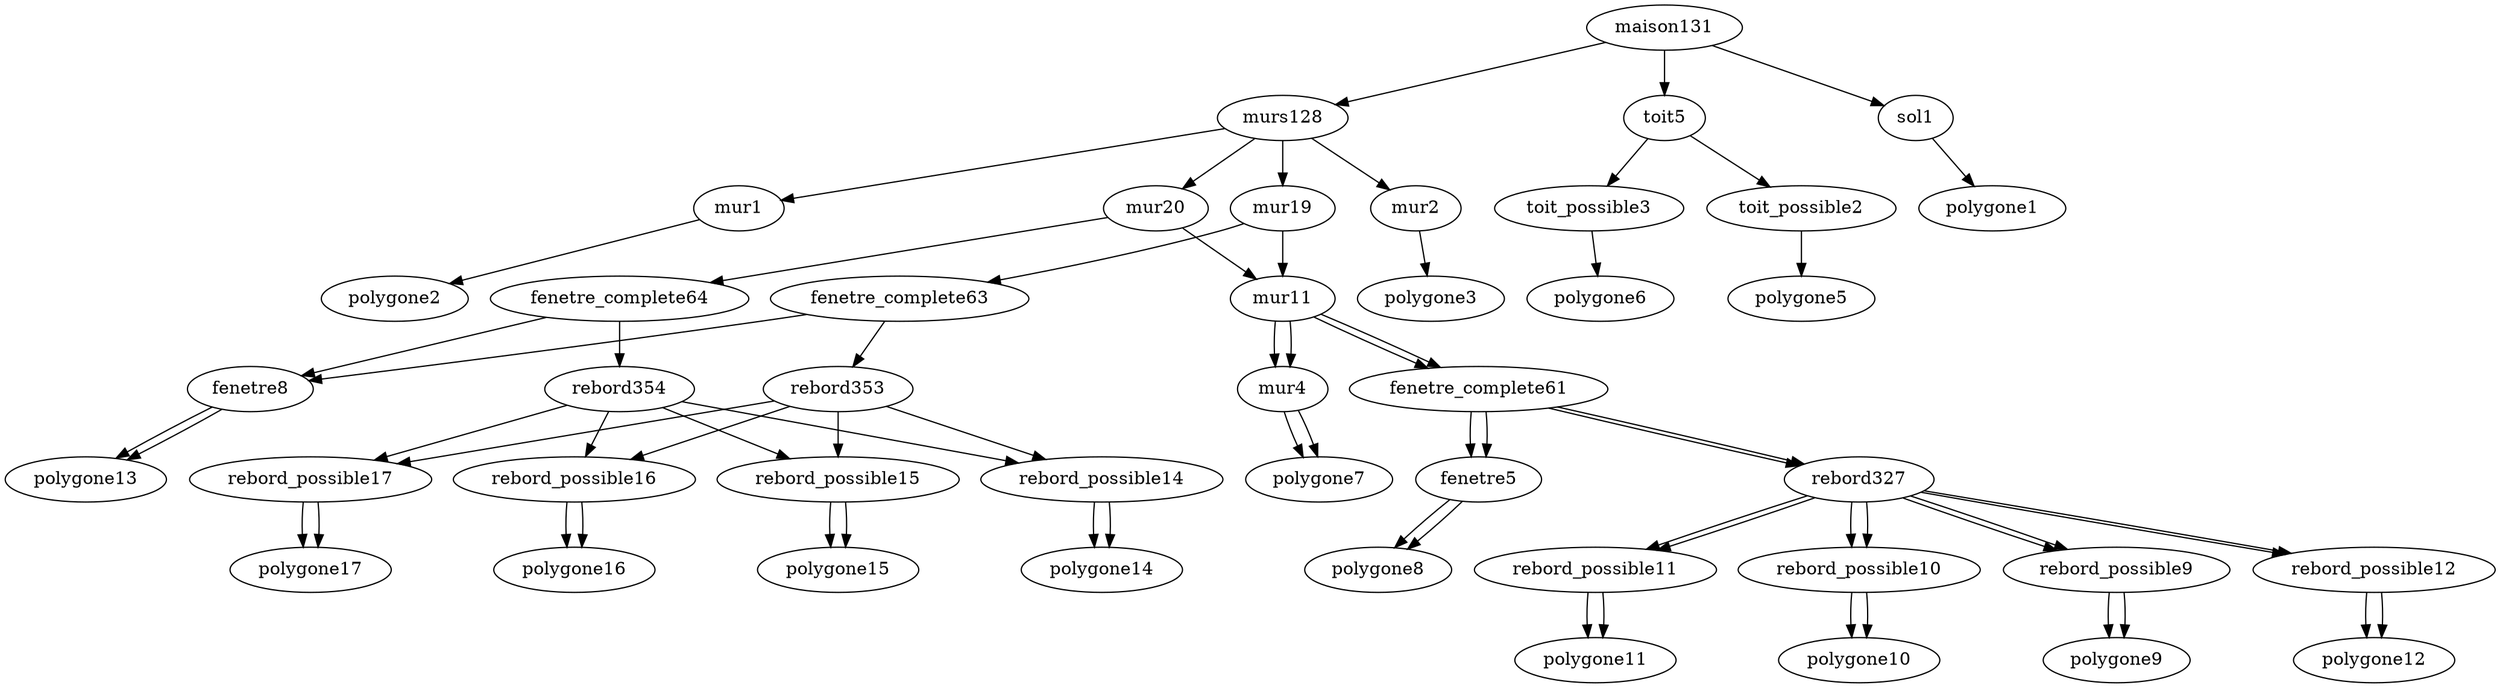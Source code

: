 digraph g{
"maison131"->"murs128"
"maison131"->"toit5"
"maison131"->"sol1"
"murs128"->"mur19"
"murs128"->"mur2"
"murs128"->"mur20"
"murs128"->"mur1"
"toit5"->"toit_possible2"
"toit5"->"toit_possible3"
"sol1"->"polygone1"
"mur19"->"mur11"
"mur19"->"fenetre_complete63"
"mur2"->"polygone3"
"mur20"->"mur11"
"mur20"->"fenetre_complete64"
"mur1"->"polygone2"
"toit_possible2"->"polygone5"
"toit_possible3"->"polygone6"
"polygone1"
"mur11"->"mur4"
"mur11"->"fenetre_complete61"
"fenetre_complete63"->"fenetre8"
"fenetre_complete63"->"rebord353"
"polygone3"
"mur11"->"mur4"
"mur11"->"fenetre_complete61"
"fenetre_complete64"->"fenetre8"
"fenetre_complete64"->"rebord354"
"polygone2"
"polygone5"
"polygone6"
"mur4"->"polygone7"
"fenetre_complete61"->"fenetre5"
"fenetre_complete61"->"rebord327"
"fenetre8"->"polygone13"
"rebord353"->"rebord_possible17"
"rebord353"->"rebord_possible16"
"rebord353"->"rebord_possible15"
"rebord353"->"rebord_possible14"
"mur4"->"polygone7"
"fenetre_complete61"->"fenetre5"
"fenetre_complete61"->"rebord327"
"fenetre8"->"polygone13"
"rebord354"->"rebord_possible15"
"rebord354"->"rebord_possible16"
"rebord354"->"rebord_possible17"
"rebord354"->"rebord_possible14"
"polygone7"
"fenetre5"->"polygone8"
"rebord327"->"rebord_possible12"
"rebord327"->"rebord_possible11"
"rebord327"->"rebord_possible10"
"rebord327"->"rebord_possible9"
"polygone13"
"rebord_possible17"->"polygone17"
"rebord_possible16"->"polygone16"
"rebord_possible15"->"polygone15"
"rebord_possible14"->"polygone14"
"polygone7"
"fenetre5"->"polygone8"
"rebord327"->"rebord_possible12"
"rebord327"->"rebord_possible11"
"rebord327"->"rebord_possible10"
"rebord327"->"rebord_possible9"
"polygone13"
"rebord_possible15"->"polygone15"
"rebord_possible16"->"polygone16"
"rebord_possible17"->"polygone17"
"rebord_possible14"->"polygone14"
"polygone8"
"rebord_possible12"->"polygone12"
"rebord_possible11"->"polygone11"
"rebord_possible10"->"polygone10"
"rebord_possible9"->"polygone9"
"polygone17"
"polygone16"
"polygone15"
"polygone14"
"polygone8"
"rebord_possible12"->"polygone12"
"rebord_possible11"->"polygone11"
"rebord_possible10"->"polygone10"
"rebord_possible9"->"polygone9"
"polygone15"
"polygone16"
"polygone17"
"polygone14"
"polygone12"
"polygone11"
"polygone10"
"polygone9"
"polygone12"
"polygone11"
"polygone10"
"polygone9"
}